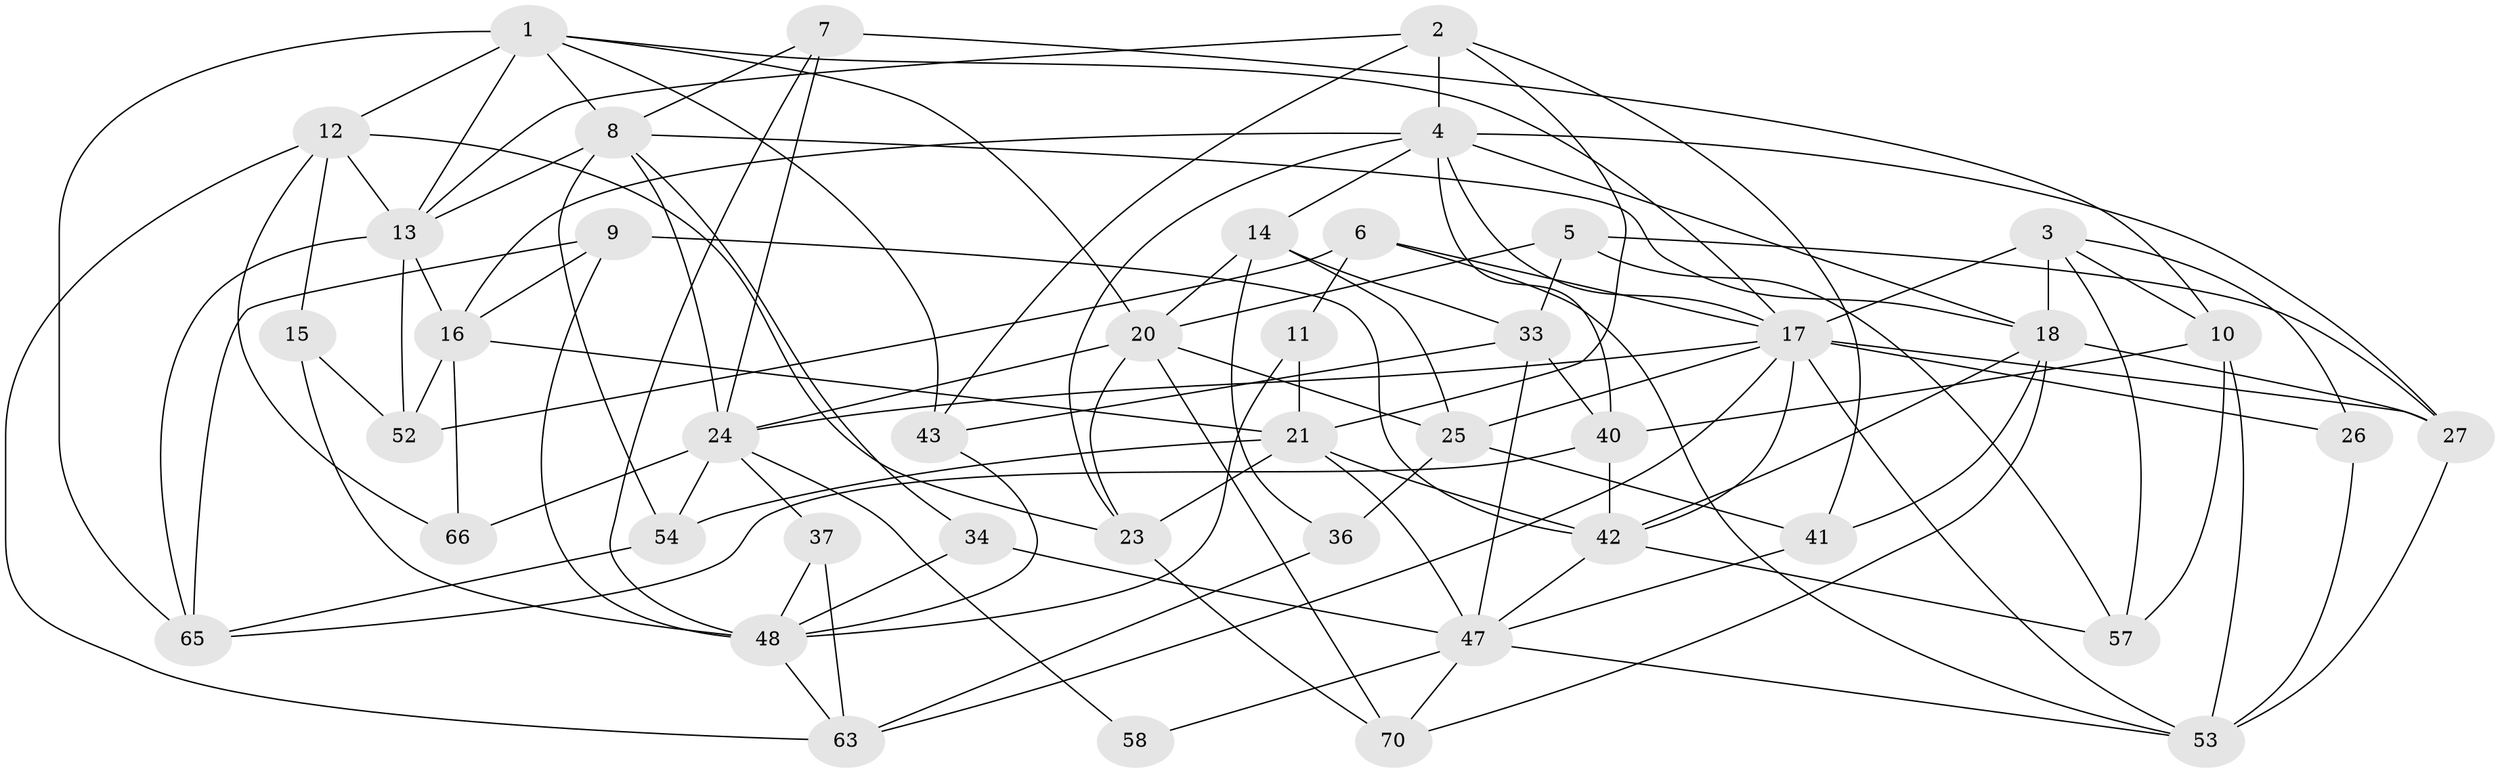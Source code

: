 // Generated by graph-tools (version 1.1) at 2025/24/03/03/25 07:24:02]
// undirected, 44 vertices, 114 edges
graph export_dot {
graph [start="1"]
  node [color=gray90,style=filled];
  1 [super="+62"];
  2 [super="+35"];
  3 [super="+72"];
  4 [super="+19"];
  5;
  6 [super="+64"];
  7 [super="+38"];
  8 [super="+39"];
  9;
  10 [super="+46"];
  11 [super="+71"];
  12 [super="+31"];
  13 [super="+28"];
  14 [super="+67"];
  15;
  16 [super="+49"];
  17 [super="+60"];
  18 [super="+61"];
  20 [super="+22"];
  21 [super="+32"];
  23 [super="+59"];
  24 [super="+30"];
  25 [super="+29"];
  26 [super="+45"];
  27;
  33 [super="+56"];
  34;
  36;
  37;
  40 [super="+69"];
  41 [super="+44"];
  42 [super="+55"];
  43;
  47 [super="+50"];
  48 [super="+51"];
  52;
  53;
  54;
  57;
  58;
  63;
  65 [super="+68"];
  66;
  70;
  1 -- 13;
  1 -- 43;
  1 -- 17;
  1 -- 65 [weight=2];
  1 -- 12;
  1 -- 20;
  1 -- 8;
  2 -- 43;
  2 -- 21;
  2 -- 41;
  2 -- 4;
  2 -- 13;
  3 -- 57;
  3 -- 10;
  3 -- 17;
  3 -- 26;
  3 -- 18;
  4 -- 27;
  4 -- 18;
  4 -- 40;
  4 -- 16;
  4 -- 17;
  4 -- 23;
  4 -- 14;
  5 -- 27;
  5 -- 57;
  5 -- 20;
  5 -- 33;
  6 -- 53;
  6 -- 17;
  6 -- 52;
  6 -- 11;
  7 -- 24;
  7 -- 48;
  7 -- 8;
  7 -- 10;
  8 -- 13;
  8 -- 34;
  8 -- 18;
  8 -- 54;
  8 -- 24;
  9 -- 16 [weight=2];
  9 -- 42;
  9 -- 48;
  9 -- 65;
  10 -- 53;
  10 -- 40;
  10 -- 57;
  11 -- 21;
  11 -- 48;
  12 -- 23;
  12 -- 66;
  12 -- 63;
  12 -- 15;
  12 -- 13;
  13 -- 52;
  13 -- 65;
  13 -- 16;
  14 -- 36;
  14 -- 20;
  14 -- 33;
  14 -- 25;
  15 -- 48;
  15 -- 52;
  16 -- 66;
  16 -- 52;
  16 -- 21;
  17 -- 26;
  17 -- 42;
  17 -- 53;
  17 -- 25;
  17 -- 27;
  17 -- 63;
  17 -- 24;
  18 -- 70;
  18 -- 41;
  18 -- 42;
  18 -- 27;
  20 -- 70;
  20 -- 24;
  20 -- 25;
  20 -- 23;
  21 -- 54;
  21 -- 42;
  21 -- 47;
  21 -- 23;
  23 -- 70;
  24 -- 37;
  24 -- 54;
  24 -- 66;
  24 -- 58;
  25 -- 36;
  25 -- 41;
  26 -- 53;
  27 -- 53;
  33 -- 40;
  33 -- 43;
  33 -- 47;
  34 -- 48;
  34 -- 47;
  36 -- 63;
  37 -- 63;
  37 -- 48;
  40 -- 65;
  40 -- 42;
  41 -- 47;
  42 -- 57;
  42 -- 47;
  43 -- 48;
  47 -- 70;
  47 -- 53;
  47 -- 58;
  48 -- 63;
  54 -- 65;
}
